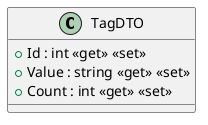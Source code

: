 @startuml
class TagDTO {
    + Id : int <<get>> <<set>>
    + Value : string <<get>> <<set>>
    + Count : int <<get>> <<set>>
}
@enduml
